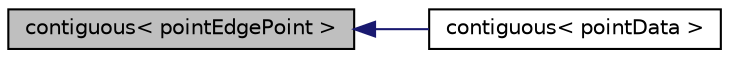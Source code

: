 digraph "contiguous&lt; pointEdgePoint &gt;"
{
  bgcolor="transparent";
  edge [fontname="Helvetica",fontsize="10",labelfontname="Helvetica",labelfontsize="10"];
  node [fontname="Helvetica",fontsize="10",shape=record];
  rankdir="LR";
  Node1 [label="contiguous\< pointEdgePoint \>",height=0.2,width=0.4,color="black", fillcolor="grey75", style="filled", fontcolor="black"];
  Node1 -> Node2 [dir="back",color="midnightblue",fontsize="10",style="solid",fontname="Helvetica"];
  Node2 [label="contiguous\< pointData \>",height=0.2,width=0.4,color="black",URL="$a10974.html#a3b92ff392c0ec2037e066caa2a8c54bf",tooltip="Data associated with pointData as contiguous as pointEdgePoint. "];
}
